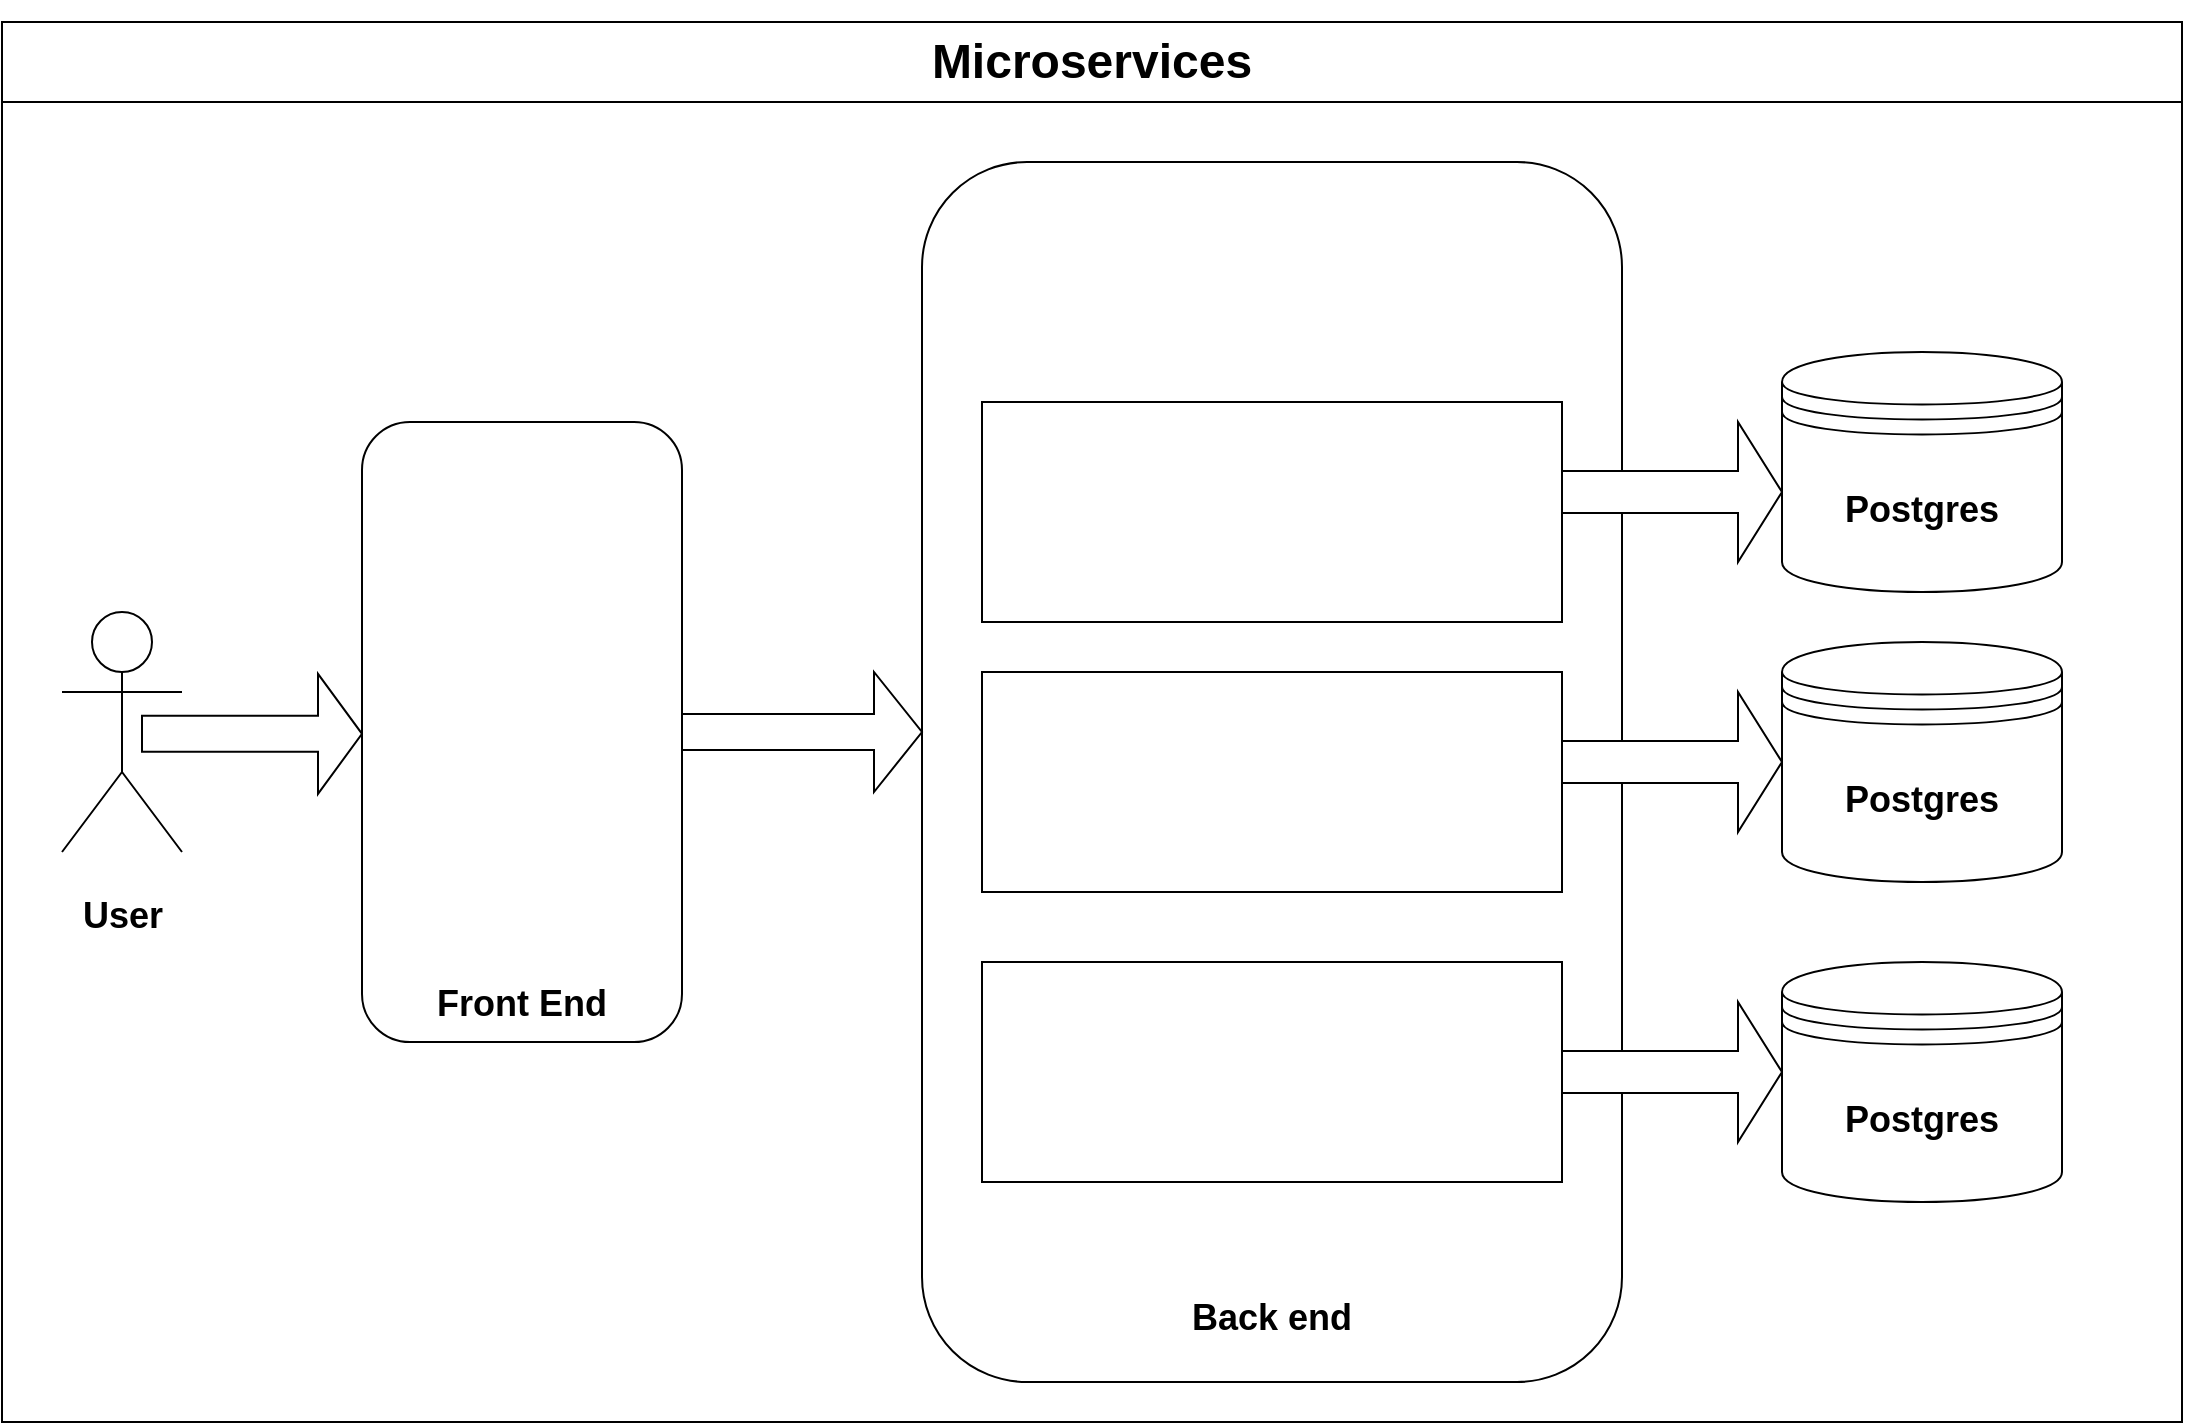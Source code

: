 <mxfile version="24.3.1" type="device">
  <diagram id="prtHgNgQTEPvFCAcTncT" name="Page-1">
    <mxGraphModel dx="1434" dy="856" grid="1" gridSize="10" guides="1" tooltips="1" connect="1" arrows="1" fold="1" page="1" pageScale="1" pageWidth="827" pageHeight="1169" math="0" shadow="0">
      <root>
        <mxCell id="0" />
        <mxCell id="1" parent="0" />
        <mxCell id="1IoPj5-388fUoXQONubM-4" value="" style="rounded=0;whiteSpace=wrap;html=1;" vertex="1" parent="1">
          <mxGeometry x="30" y="160" width="1090" height="660" as="geometry" />
        </mxCell>
        <mxCell id="1IoPj5-388fUoXQONubM-5" value="&lt;h1&gt;&lt;b&gt;Microservices&lt;/b&gt;&lt;/h1&gt;" style="rounded=0;whiteSpace=wrap;html=1;" vertex="1" parent="1">
          <mxGeometry x="30" y="120" width="1090" height="40" as="geometry" />
        </mxCell>
        <mxCell id="1IoPj5-388fUoXQONubM-6" value="&lt;h2&gt;User&lt;/h2&gt;" style="shape=umlActor;verticalLabelPosition=bottom;verticalAlign=top;html=1;outlineConnect=0;" vertex="1" parent="1">
          <mxGeometry x="60" y="415" width="60" height="120" as="geometry" />
        </mxCell>
        <mxCell id="1IoPj5-388fUoXQONubM-9" value="" style="shape=singleArrow;whiteSpace=wrap;html=1;" vertex="1" parent="1">
          <mxGeometry x="100" y="445.92" width="110" height="60" as="geometry" />
        </mxCell>
        <mxCell id="1IoPj5-388fUoXQONubM-10" value="&lt;br&gt;&lt;div&gt;&lt;br&gt;&lt;/div&gt;&lt;div&gt;&lt;br&gt;&lt;/div&gt;&lt;div&gt;&lt;br&gt;&lt;/div&gt;&lt;div&gt;&lt;br&gt;&lt;/div&gt;&lt;div&gt;&lt;br&gt;&lt;/div&gt;&lt;div&gt;&lt;br&gt;&lt;/div&gt;&lt;div&gt;&lt;br&gt;&lt;/div&gt;&lt;div&gt;&lt;br&gt;&lt;/div&gt;&lt;div&gt;&lt;br&gt;&lt;/div&gt;&lt;div&gt;&lt;br&gt;&lt;/div&gt;&lt;div&gt;&lt;br&gt;&lt;/div&gt;&lt;div&gt;&lt;br&gt;&lt;/div&gt;&lt;div&gt;&lt;br&gt;&lt;/div&gt;&lt;div&gt;&lt;br&gt;&lt;/div&gt;&lt;div&gt;&lt;br&gt;&lt;/div&gt;&lt;div&gt;&lt;br&gt;&lt;/div&gt;&lt;div&gt;&lt;br&gt;&lt;/div&gt;&lt;div&gt;&lt;br&gt;&lt;/div&gt;&lt;h2&gt;Front End&lt;/h2&gt;" style="rounded=1;whiteSpace=wrap;html=1;" vertex="1" parent="1">
          <mxGeometry x="210" y="320" width="160" height="310" as="geometry" />
        </mxCell>
        <mxCell id="1IoPj5-388fUoXQONubM-12" value="" style="shape=image;verticalLabelPosition=bottom;labelBackgroundColor=default;verticalAlign=top;aspect=fixed;imageAspect=0;image=https://upload.wikimedia.org/wikipedia/commons/6/6a/JavaScript-logo.png;" vertex="1" parent="1">
          <mxGeometry x="261.63" y="340" width="50" height="50" as="geometry" />
        </mxCell>
        <mxCell id="1IoPj5-388fUoXQONubM-13" value="" style="shape=image;verticalLabelPosition=bottom;labelBackgroundColor=default;verticalAlign=top;aspect=fixed;imageAspect=0;image=https://upload.wikimedia.org/wikipedia/commons/thumb/6/61/HTML5_logo_and_wordmark.svg/1280px-HTML5_logo_and_wordmark.svg.png;" vertex="1" parent="1">
          <mxGeometry x="252.51" y="415" width="65" height="65" as="geometry" />
        </mxCell>
        <mxCell id="1IoPj5-388fUoXQONubM-15" value="" style="shape=image;verticalLabelPosition=bottom;labelBackgroundColor=default;verticalAlign=top;aspect=fixed;imageAspect=0;image=https://upload.wikimedia.org/wikipedia/commons/thumb/d/d5/CSS3_logo_and_wordmark.svg/1024px-CSS3_logo_and_wordmark.svg.png;" vertex="1" parent="1">
          <mxGeometry x="261.63" y="505.92" width="46.75" height="65.92" as="geometry" />
        </mxCell>
        <mxCell id="1IoPj5-388fUoXQONubM-17" value="&lt;div&gt;&lt;br&gt;&lt;/div&gt;&lt;div&gt;&lt;br&gt;&lt;/div&gt;&lt;div&gt;&lt;br&gt;&lt;/div&gt;&lt;div&gt;&lt;br&gt;&lt;/div&gt;&lt;div&gt;&lt;br&gt;&lt;/div&gt;&lt;div&gt;&lt;br&gt;&lt;/div&gt;&lt;div&gt;&lt;br&gt;&lt;/div&gt;&lt;div&gt;&lt;br&gt;&lt;/div&gt;&lt;div&gt;&lt;br&gt;&lt;/div&gt;&lt;div&gt;&lt;br&gt;&lt;/div&gt;&lt;div&gt;&lt;br&gt;&lt;/div&gt;&lt;div&gt;&lt;br&gt;&lt;/div&gt;&lt;div&gt;&lt;br&gt;&lt;/div&gt;&lt;div&gt;&lt;br&gt;&lt;/div&gt;&lt;div&gt;&lt;br&gt;&lt;/div&gt;&lt;div&gt;&lt;br&gt;&lt;/div&gt;&lt;div&gt;&lt;br&gt;&lt;/div&gt;&lt;div&gt;&lt;br&gt;&lt;/div&gt;&lt;div&gt;&lt;br&gt;&lt;/div&gt;&lt;div&gt;&lt;br&gt;&lt;/div&gt;&lt;div&gt;&lt;br&gt;&lt;/div&gt;&lt;div&gt;&lt;br&gt;&lt;/div&gt;&lt;div&gt;&lt;br&gt;&lt;/div&gt;&lt;div&gt;&lt;br&gt;&lt;/div&gt;&lt;div&gt;&lt;br&gt;&lt;/div&gt;&lt;div&gt;&lt;br&gt;&lt;/div&gt;&lt;div&gt;&lt;br&gt;&lt;/div&gt;&lt;div&gt;&lt;br&gt;&lt;/div&gt;&lt;div&gt;&lt;br&gt;&lt;/div&gt;&lt;div&gt;&lt;br&gt;&lt;/div&gt;&lt;div&gt;&lt;br&gt;&lt;/div&gt;&lt;div&gt;&lt;br&gt;&lt;/div&gt;&lt;div&gt;&lt;br&gt;&lt;/div&gt;&lt;div&gt;&lt;br&gt;&lt;/div&gt;&lt;div&gt;&lt;br&gt;&lt;/div&gt;&lt;div&gt;&lt;br&gt;&lt;/div&gt;&lt;div&gt;&lt;br&gt;&lt;/div&gt;&lt;div&gt;&lt;br&gt;&lt;/div&gt;&lt;h2&gt;Back end&lt;/h2&gt;" style="rounded=1;whiteSpace=wrap;html=1;" vertex="1" parent="1">
          <mxGeometry x="490" y="190" width="350" height="610" as="geometry" />
        </mxCell>
        <mxCell id="1IoPj5-388fUoXQONubM-19" value="" style="shape=singleArrow;whiteSpace=wrap;html=1;" vertex="1" parent="1">
          <mxGeometry x="370" y="445" width="120" height="60" as="geometry" />
        </mxCell>
        <mxCell id="1IoPj5-388fUoXQONubM-20" value="" style="shape=image;verticalLabelPosition=bottom;labelBackgroundColor=default;verticalAlign=top;aspect=fixed;imageAspect=0;image=https://www.mattlayman.com/img/python-django.png;" vertex="1" parent="1">
          <mxGeometry x="550" y="200" width="220" height="73.34" as="geometry" />
        </mxCell>
        <mxCell id="1IoPj5-388fUoXQONubM-22" value="" style="rounded=0;whiteSpace=wrap;html=1;" vertex="1" parent="1">
          <mxGeometry x="520" y="310" width="290" height="110" as="geometry" />
        </mxCell>
        <mxCell id="1IoPj5-388fUoXQONubM-23" value="" style="rounded=0;whiteSpace=wrap;html=1;" vertex="1" parent="1">
          <mxGeometry x="520" y="445" width="290" height="110" as="geometry" />
        </mxCell>
        <mxCell id="1IoPj5-388fUoXQONubM-24" value="" style="rounded=0;whiteSpace=wrap;html=1;" vertex="1" parent="1">
          <mxGeometry x="520" y="590" width="290" height="110" as="geometry" />
        </mxCell>
        <mxCell id="1IoPj5-388fUoXQONubM-26" value="" style="shape=singleArrow;whiteSpace=wrap;html=1;" vertex="1" parent="1">
          <mxGeometry x="810" y="320" width="110" height="70" as="geometry" />
        </mxCell>
        <mxCell id="1IoPj5-388fUoXQONubM-27" value="" style="shape=singleArrow;whiteSpace=wrap;html=1;" vertex="1" parent="1">
          <mxGeometry x="810" y="455" width="110" height="70" as="geometry" />
        </mxCell>
        <mxCell id="1IoPj5-388fUoXQONubM-28" value="" style="shape=singleArrow;whiteSpace=wrap;html=1;" vertex="1" parent="1">
          <mxGeometry x="810" y="610" width="110" height="70" as="geometry" />
        </mxCell>
        <mxCell id="1IoPj5-388fUoXQONubM-29" value="&lt;h2&gt;Postgres&lt;/h2&gt;" style="shape=datastore;whiteSpace=wrap;html=1;" vertex="1" parent="1">
          <mxGeometry x="920" y="285" width="140" height="120" as="geometry" />
        </mxCell>
        <mxCell id="1IoPj5-388fUoXQONubM-30" value="&lt;h2&gt;Postgres&lt;/h2&gt;" style="shape=datastore;whiteSpace=wrap;html=1;" vertex="1" parent="1">
          <mxGeometry x="920" y="430" width="140" height="120" as="geometry" />
        </mxCell>
        <mxCell id="1IoPj5-388fUoXQONubM-31" value="&lt;h2&gt;Postgres&lt;/h2&gt;" style="shape=datastore;whiteSpace=wrap;html=1;" vertex="1" parent="1">
          <mxGeometry x="920" y="590" width="140" height="120" as="geometry" />
        </mxCell>
      </root>
    </mxGraphModel>
  </diagram>
</mxfile>
